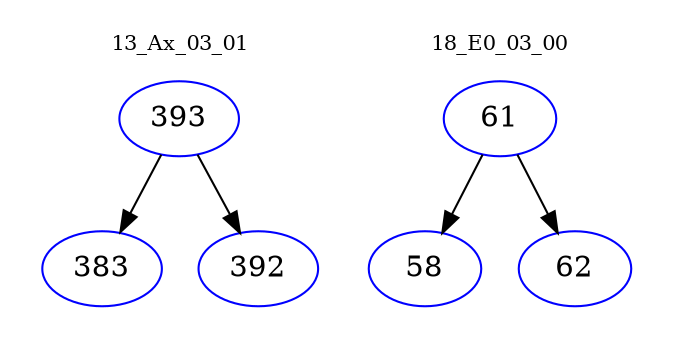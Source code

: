digraph{
subgraph cluster_0 {
color = white
label = "13_Ax_03_01";
fontsize=10;
T0_393 [label="393", color="blue"]
T0_393 -> T0_383 [color="black"]
T0_383 [label="383", color="blue"]
T0_393 -> T0_392 [color="black"]
T0_392 [label="392", color="blue"]
}
subgraph cluster_1 {
color = white
label = "18_E0_03_00";
fontsize=10;
T1_61 [label="61", color="blue"]
T1_61 -> T1_58 [color="black"]
T1_58 [label="58", color="blue"]
T1_61 -> T1_62 [color="black"]
T1_62 [label="62", color="blue"]
}
}
